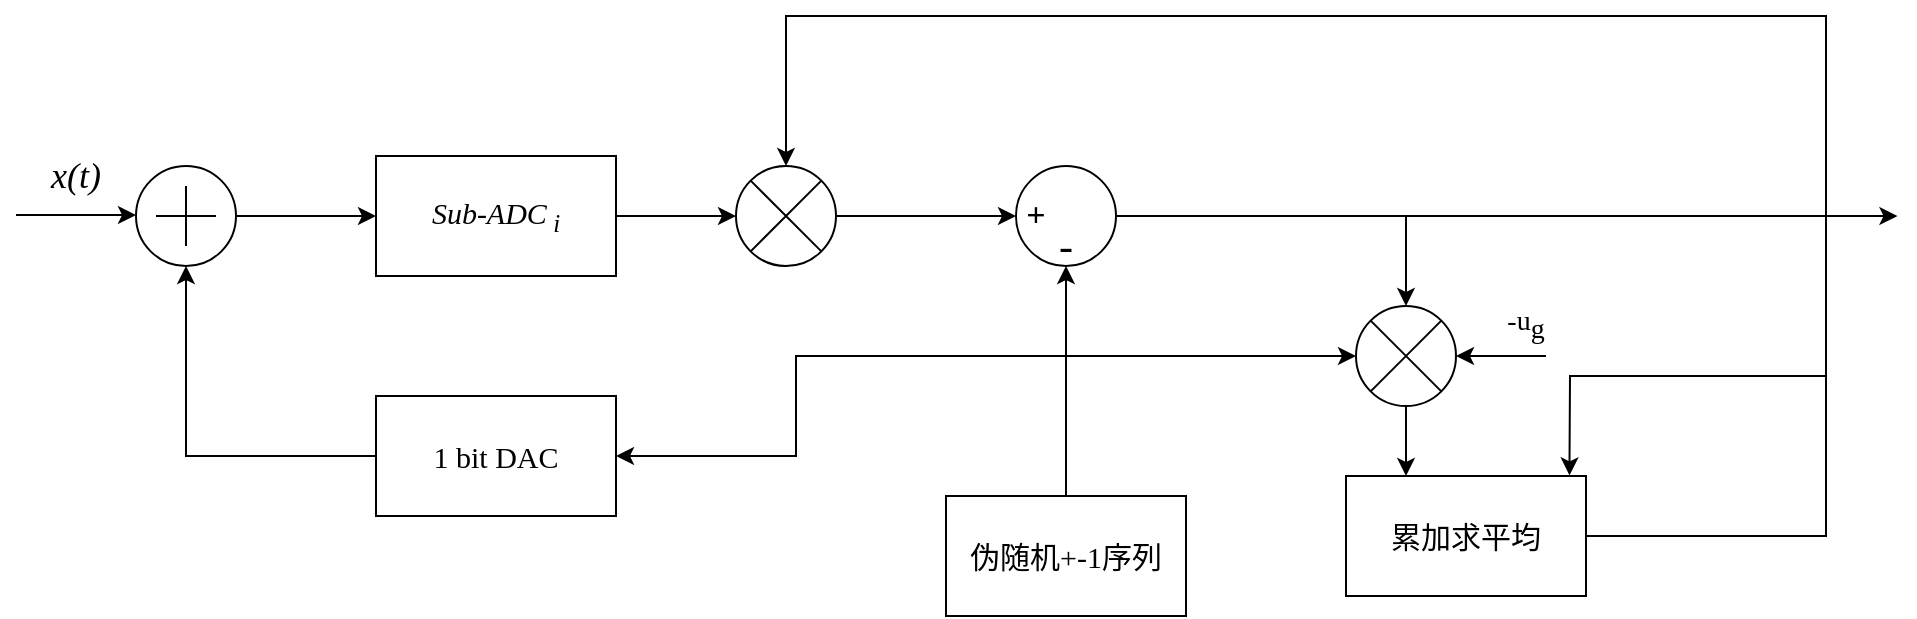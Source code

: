 <mxfile version="24.6.5" type="github">
  <diagram name="第 1 页" id="mSyooao3xv0tlcfKM7cY">
    <mxGraphModel dx="628" dy="321" grid="1" gridSize="5" guides="1" tooltips="1" connect="1" arrows="1" fold="1" page="1" pageScale="1" pageWidth="3300" pageHeight="4681" math="0" shadow="0">
      <root>
        <mxCell id="0" />
        <mxCell id="1" parent="0" />
        <mxCell id="tkfcdX0vcueav4CMlpeF-1" value="Sub-ADC&lt;sub&gt; i&lt;/sub&gt;" style="rounded=0;whiteSpace=wrap;html=1;fontFamily=Times New Roman;fontSize=15;fontStyle=2" vertex="1" parent="1">
          <mxGeometry x="250" y="90" width="120" height="60" as="geometry" />
        </mxCell>
        <mxCell id="tkfcdX0vcueav4CMlpeF-2" value="1 bit DAC" style="rounded=0;whiteSpace=wrap;html=1;fontFamily=Times New Roman;fontSize=15;" vertex="1" parent="1">
          <mxGeometry x="250" y="210" width="120" height="60" as="geometry" />
        </mxCell>
        <mxCell id="tkfcdX0vcueav4CMlpeF-11" style="edgeStyle=orthogonalEdgeStyle;rounded=0;orthogonalLoop=1;jettySize=auto;html=1;entryX=0;entryY=0.5;entryDx=0;entryDy=0;" edge="1" parent="1" source="tkfcdX0vcueav4CMlpeF-3" target="tkfcdX0vcueav4CMlpeF-1">
          <mxGeometry relative="1" as="geometry" />
        </mxCell>
        <mxCell id="tkfcdX0vcueav4CMlpeF-3" value="" style="verticalLabelPosition=bottom;shadow=0;dashed=0;align=center;html=1;verticalAlign=top;shape=mxgraph.electrical.abstract.summation_point;" vertex="1" parent="1">
          <mxGeometry x="130" y="95" width="50" height="50" as="geometry" />
        </mxCell>
        <mxCell id="tkfcdX0vcueav4CMlpeF-13" style="edgeStyle=orthogonalEdgeStyle;rounded=0;orthogonalLoop=1;jettySize=auto;html=1;entryX=0;entryY=0.5;entryDx=0;entryDy=0;" edge="1" parent="1" source="tkfcdX0vcueav4CMlpeF-4" target="tkfcdX0vcueav4CMlpeF-6">
          <mxGeometry relative="1" as="geometry" />
        </mxCell>
        <mxCell id="tkfcdX0vcueav4CMlpeF-4" value="" style="verticalLabelPosition=bottom;shadow=0;dashed=0;align=center;html=1;verticalAlign=top;shape=mxgraph.electrical.abstract.multiplier;" vertex="1" parent="1">
          <mxGeometry x="430" y="95" width="50" height="50" as="geometry" />
        </mxCell>
        <mxCell id="tkfcdX0vcueav4CMlpeF-25" style="edgeStyle=orthogonalEdgeStyle;rounded=0;orthogonalLoop=1;jettySize=auto;html=1;entryX=0.25;entryY=0;entryDx=0;entryDy=0;" edge="1" parent="1" source="tkfcdX0vcueav4CMlpeF-5" target="tkfcdX0vcueav4CMlpeF-24">
          <mxGeometry relative="1" as="geometry" />
        </mxCell>
        <mxCell id="tkfcdX0vcueav4CMlpeF-5" value="" style="verticalLabelPosition=bottom;shadow=0;dashed=0;align=center;html=1;verticalAlign=top;shape=mxgraph.electrical.abstract.multiplier;" vertex="1" parent="1">
          <mxGeometry x="740" y="165" width="50" height="50" as="geometry" />
        </mxCell>
        <mxCell id="tkfcdX0vcueav4CMlpeF-6" value="" style="ellipse;whiteSpace=wrap;html=1;aspect=fixed;" vertex="1" parent="1">
          <mxGeometry x="570" y="95" width="50" height="50" as="geometry" />
        </mxCell>
        <mxCell id="tkfcdX0vcueav4CMlpeF-7" value="+" style="text;html=1;align=center;verticalAlign=middle;whiteSpace=wrap;rounded=0;fontFamily=Times New Roman;fontStyle=1;fontSize=17;" vertex="1" parent="1">
          <mxGeometry x="550" y="105" width="60" height="30" as="geometry" />
        </mxCell>
        <mxCell id="tkfcdX0vcueav4CMlpeF-8" value="-" style="text;html=1;align=center;verticalAlign=middle;whiteSpace=wrap;rounded=0;fontFamily=Times New Roman;fontSize=21;" vertex="1" parent="1">
          <mxGeometry x="565" y="120" width="60" height="30" as="geometry" />
        </mxCell>
        <mxCell id="tkfcdX0vcueav4CMlpeF-9" value="" style="endArrow=classic;html=1;rounded=0;" edge="1" parent="1">
          <mxGeometry width="50" height="50" relative="1" as="geometry">
            <mxPoint x="70" y="119.5" as="sourcePoint" />
            <mxPoint x="130" y="119.5" as="targetPoint" />
          </mxGeometry>
        </mxCell>
        <mxCell id="tkfcdX0vcueav4CMlpeF-10" value="x(t)" style="text;html=1;align=center;verticalAlign=middle;whiteSpace=wrap;rounded=0;fontFamily=Times New Roman;fontStyle=2;fontSize=18;" vertex="1" parent="1">
          <mxGeometry x="70" y="85" width="60" height="30" as="geometry" />
        </mxCell>
        <mxCell id="tkfcdX0vcueav4CMlpeF-12" style="edgeStyle=orthogonalEdgeStyle;rounded=0;orthogonalLoop=1;jettySize=auto;html=1;entryX=0;entryY=0.5;entryDx=0;entryDy=0;entryPerimeter=0;" edge="1" parent="1" source="tkfcdX0vcueav4CMlpeF-1" target="tkfcdX0vcueav4CMlpeF-4">
          <mxGeometry relative="1" as="geometry" />
        </mxCell>
        <mxCell id="tkfcdX0vcueav4CMlpeF-17" style="edgeStyle=orthogonalEdgeStyle;rounded=0;orthogonalLoop=1;jettySize=auto;html=1;entryX=0.5;entryY=1;entryDx=0;entryDy=0;entryPerimeter=0;" edge="1" parent="1" source="tkfcdX0vcueav4CMlpeF-2" target="tkfcdX0vcueav4CMlpeF-3">
          <mxGeometry relative="1" as="geometry" />
        </mxCell>
        <mxCell id="tkfcdX0vcueav4CMlpeF-19" style="edgeStyle=orthogonalEdgeStyle;rounded=0;orthogonalLoop=1;jettySize=auto;html=1;entryX=0.5;entryY=1;entryDx=0;entryDy=0;" edge="1" parent="1" source="tkfcdX0vcueav4CMlpeF-18" target="tkfcdX0vcueav4CMlpeF-6">
          <mxGeometry relative="1" as="geometry" />
        </mxCell>
        <mxCell id="tkfcdX0vcueav4CMlpeF-18" value="伪随机+-1序列" style="rounded=0;whiteSpace=wrap;html=1;fontFamily=Times New Roman;fontSize=15;fontStyle=0" vertex="1" parent="1">
          <mxGeometry x="535" y="260" width="120" height="60" as="geometry" />
        </mxCell>
        <mxCell id="tkfcdX0vcueav4CMlpeF-20" value="" style="endArrow=classic;html=1;rounded=0;" edge="1" parent="1">
          <mxGeometry width="50" height="50" relative="1" as="geometry">
            <mxPoint x="600" y="190" as="sourcePoint" />
            <mxPoint x="370" y="240" as="targetPoint" />
            <Array as="points">
              <mxPoint x="460" y="190" />
              <mxPoint x="460" y="240" />
            </Array>
          </mxGeometry>
        </mxCell>
        <mxCell id="tkfcdX0vcueav4CMlpeF-21" value="" style="endArrow=classic;html=1;rounded=0;entryX=0;entryY=0.5;entryDx=0;entryDy=0;entryPerimeter=0;" edge="1" parent="1" target="tkfcdX0vcueav4CMlpeF-5">
          <mxGeometry width="50" height="50" relative="1" as="geometry">
            <mxPoint x="590" y="190" as="sourcePoint" />
            <mxPoint x="730" y="200" as="targetPoint" />
          </mxGeometry>
        </mxCell>
        <mxCell id="tkfcdX0vcueav4CMlpeF-23" style="edgeStyle=orthogonalEdgeStyle;rounded=0;orthogonalLoop=1;jettySize=auto;html=1;entryX=0.5;entryY=0;entryDx=0;entryDy=0;entryPerimeter=0;" edge="1" parent="1" source="tkfcdX0vcueav4CMlpeF-6" target="tkfcdX0vcueav4CMlpeF-5">
          <mxGeometry relative="1" as="geometry" />
        </mxCell>
        <mxCell id="tkfcdX0vcueav4CMlpeF-27" style="edgeStyle=orthogonalEdgeStyle;rounded=0;orthogonalLoop=1;jettySize=auto;html=1;entryX=0.5;entryY=0;entryDx=0;entryDy=0;entryPerimeter=0;" edge="1" parent="1" source="tkfcdX0vcueav4CMlpeF-24" target="tkfcdX0vcueav4CMlpeF-4">
          <mxGeometry relative="1" as="geometry">
            <mxPoint x="965" y="35" as="targetPoint" />
            <Array as="points">
              <mxPoint x="975" y="280" />
              <mxPoint x="975" y="20" />
              <mxPoint x="455" y="20" />
            </Array>
          </mxGeometry>
        </mxCell>
        <mxCell id="tkfcdX0vcueav4CMlpeF-24" value="累加求平均" style="rounded=0;whiteSpace=wrap;html=1;fontSize=15;" vertex="1" parent="1">
          <mxGeometry x="735" y="250" width="120" height="60" as="geometry" />
        </mxCell>
        <mxCell id="tkfcdX0vcueav4CMlpeF-26" value="" style="endArrow=classic;html=1;rounded=0;" edge="1" parent="1">
          <mxGeometry width="50" height="50" relative="1" as="geometry">
            <mxPoint x="765" y="120" as="sourcePoint" />
            <mxPoint x="1010.727" y="120" as="targetPoint" />
          </mxGeometry>
        </mxCell>
        <mxCell id="tkfcdX0vcueav4CMlpeF-28" value="" style="endArrow=classic;html=1;rounded=0;entryX=0.931;entryY=-0.005;entryDx=0;entryDy=0;entryPerimeter=0;" edge="1" parent="1" target="tkfcdX0vcueav4CMlpeF-24">
          <mxGeometry width="50" height="50" relative="1" as="geometry">
            <mxPoint x="975" y="200" as="sourcePoint" />
            <mxPoint x="1025" y="150" as="targetPoint" />
            <Array as="points">
              <mxPoint x="847" y="200" />
            </Array>
          </mxGeometry>
        </mxCell>
        <mxCell id="tkfcdX0vcueav4CMlpeF-29" value="" style="endArrow=classic;html=1;rounded=0;" edge="1" parent="1">
          <mxGeometry width="50" height="50" relative="1" as="geometry">
            <mxPoint x="835" y="190" as="sourcePoint" />
            <mxPoint x="790" y="190" as="targetPoint" />
          </mxGeometry>
        </mxCell>
        <mxCell id="tkfcdX0vcueav4CMlpeF-30" value="-u&lt;sub style=&quot;font-size: 14px;&quot;&gt;g&lt;/sub&gt;" style="text;html=1;align=center;verticalAlign=middle;whiteSpace=wrap;rounded=0;fontFamily=Times New Roman;fontSize=14;" vertex="1" parent="1">
          <mxGeometry x="795" y="160" width="60" height="30" as="geometry" />
        </mxCell>
      </root>
    </mxGraphModel>
  </diagram>
</mxfile>
